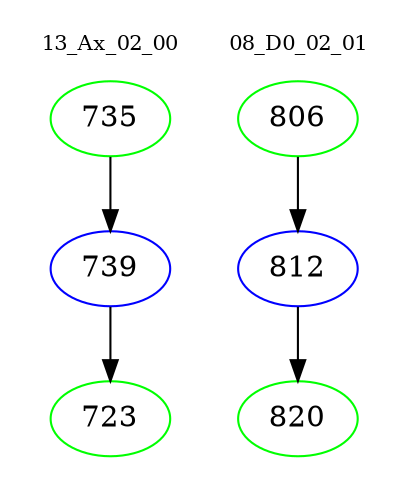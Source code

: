 digraph{
subgraph cluster_0 {
color = white
label = "13_Ax_02_00";
fontsize=10;
T0_735 [label="735", color="green"]
T0_735 -> T0_739 [color="black"]
T0_739 [label="739", color="blue"]
T0_739 -> T0_723 [color="black"]
T0_723 [label="723", color="green"]
}
subgraph cluster_1 {
color = white
label = "08_D0_02_01";
fontsize=10;
T1_806 [label="806", color="green"]
T1_806 -> T1_812 [color="black"]
T1_812 [label="812", color="blue"]
T1_812 -> T1_820 [color="black"]
T1_820 [label="820", color="green"]
}
}
